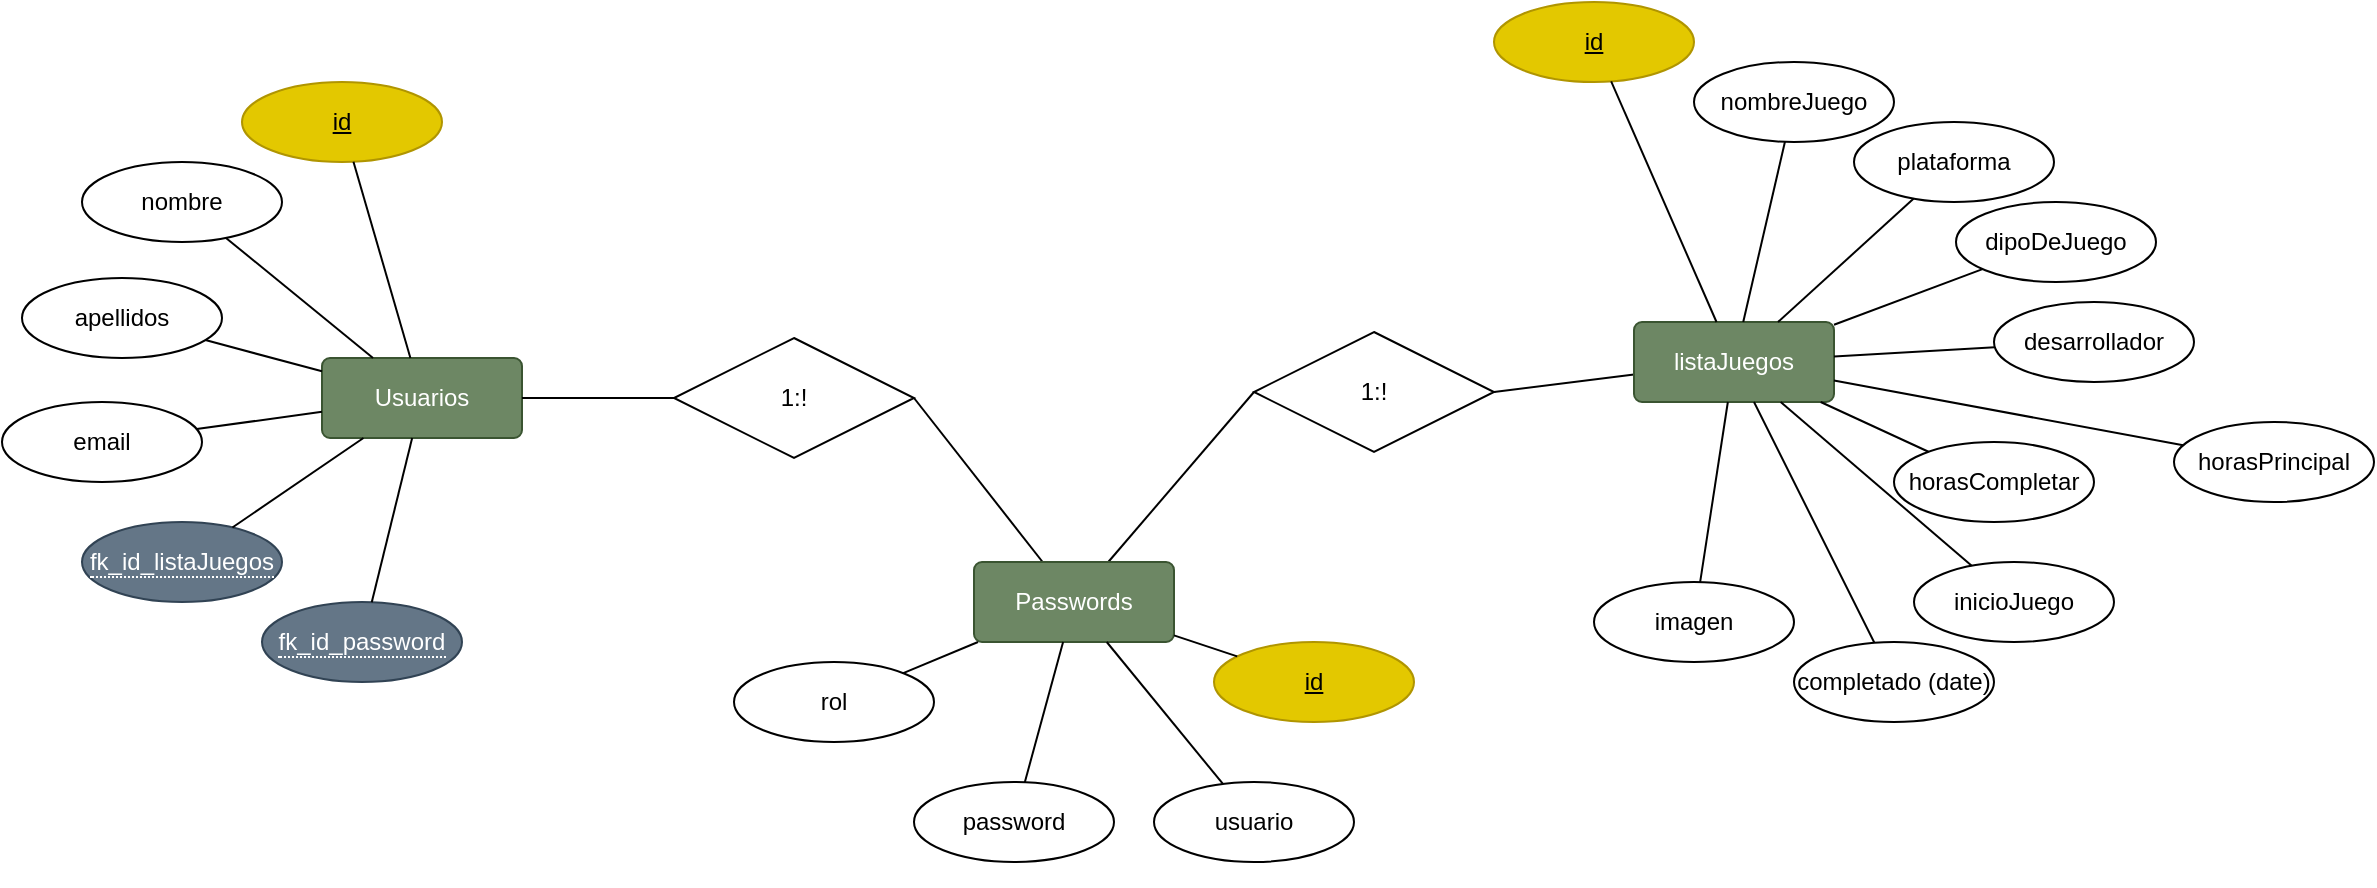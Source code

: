 <mxfile version="28.2.5">
  <diagram name="Página-1" id="Dciv3IepEZvfqPG_Sxa0">
    <mxGraphModel dx="1698" dy="1007" grid="1" gridSize="10" guides="1" tooltips="1" connect="1" arrows="1" fold="1" page="1" pageScale="1" pageWidth="827" pageHeight="1169" math="0" shadow="0">
      <root>
        <mxCell id="0" />
        <mxCell id="1" parent="0" />
        <mxCell id="IGqejSheXtMJeTFgpxfy-73" style="edgeStyle=none;shape=connector;rounded=0;orthogonalLoop=1;jettySize=auto;html=1;strokeColor=default;align=center;verticalAlign=middle;fontFamily=Helvetica;fontSize=11;fontColor=default;labelBackgroundColor=default;endArrow=none;endFill=0;exitX=1;exitY=0.5;exitDx=0;exitDy=0;" edge="1" parent="1" source="IGqejSheXtMJeTFgpxfy-80" target="IGqejSheXtMJeTFgpxfy-36">
          <mxGeometry relative="1" as="geometry">
            <mxPoint x="737.962" y="430" as="sourcePoint" />
          </mxGeometry>
        </mxCell>
        <mxCell id="IGqejSheXtMJeTFgpxfy-74" style="edgeStyle=none;shape=connector;rounded=0;orthogonalLoop=1;jettySize=auto;html=1;strokeColor=default;align=center;verticalAlign=middle;fontFamily=Helvetica;fontSize=11;fontColor=default;labelBackgroundColor=default;endArrow=none;endFill=0;exitX=0;exitY=0.5;exitDx=0;exitDy=0;" edge="1" parent="1" source="_pLjrRpmnwy1iiRRZk7Y-30" target="IGqejSheXtMJeTFgpxfy-36">
          <mxGeometry relative="1" as="geometry">
            <mxPoint x="916" y="500" as="sourcePoint" />
          </mxGeometry>
        </mxCell>
        <mxCell id="IGqejSheXtMJeTFgpxfy-75" style="edgeStyle=none;shape=connector;rounded=0;orthogonalLoop=1;jettySize=auto;html=1;strokeColor=default;align=center;verticalAlign=middle;fontFamily=Helvetica;fontSize=11;fontColor=default;labelBackgroundColor=default;endArrow=none;endFill=0;exitX=1;exitY=0.5;exitDx=0;exitDy=0;" edge="1" parent="1" source="_pLjrRpmnwy1iiRRZk7Y-30" target="IGqejSheXtMJeTFgpxfy-55">
          <mxGeometry relative="1" as="geometry">
            <mxPoint x="1036" y="460" as="sourcePoint" />
          </mxGeometry>
        </mxCell>
        <mxCell id="_pLjrRpmnwy1iiRRZk7Y-30" value="1:!" style="shape=rhombus;perimeter=rhombusPerimeter;whiteSpace=wrap;html=1;align=center;rotation=0;" parent="1" vertex="1">
          <mxGeometry x="856" y="395" width="120" height="60" as="geometry" />
        </mxCell>
        <mxCell id="IGqejSheXtMJeTFgpxfy-69" value="" style="group" vertex="1" connectable="0" parent="1">
          <mxGeometry x="996" y="230" width="420" height="360" as="geometry" />
        </mxCell>
        <mxCell id="IGqejSheXtMJeTFgpxfy-45" value="nombreJuego" style="ellipse;whiteSpace=wrap;html=1;align=center;" vertex="1" parent="IGqejSheXtMJeTFgpxfy-69">
          <mxGeometry x="80" y="30" width="100" height="40" as="geometry" />
        </mxCell>
        <mxCell id="IGqejSheXtMJeTFgpxfy-46" value="id" style="ellipse;whiteSpace=wrap;html=1;align=center;fontStyle=4;fillColor=#e3c800;fontColor=#000000;strokeColor=light-dark(#B09500, #fbde3c);" vertex="1" parent="IGqejSheXtMJeTFgpxfy-69">
          <mxGeometry x="-20" width="100" height="40" as="geometry" />
        </mxCell>
        <mxCell id="IGqejSheXtMJeTFgpxfy-47" value="plataforma" style="ellipse;whiteSpace=wrap;html=1;align=center;" vertex="1" parent="IGqejSheXtMJeTFgpxfy-69">
          <mxGeometry x="160" y="60" width="100" height="40" as="geometry" />
        </mxCell>
        <mxCell id="IGqejSheXtMJeTFgpxfy-48" value="dipoDeJuego" style="ellipse;whiteSpace=wrap;html=1;align=center;" vertex="1" parent="IGqejSheXtMJeTFgpxfy-69">
          <mxGeometry x="211" y="100" width="100" height="40" as="geometry" />
        </mxCell>
        <mxCell id="IGqejSheXtMJeTFgpxfy-49" value="desarrollador" style="ellipse;whiteSpace=wrap;html=1;align=center;" vertex="1" parent="IGqejSheXtMJeTFgpxfy-69">
          <mxGeometry x="230" y="150" width="100" height="40" as="geometry" />
        </mxCell>
        <mxCell id="IGqejSheXtMJeTFgpxfy-50" value="horasCompletar" style="ellipse;whiteSpace=wrap;html=1;align=center;" vertex="1" parent="IGqejSheXtMJeTFgpxfy-69">
          <mxGeometry x="180" y="220" width="100" height="40" as="geometry" />
        </mxCell>
        <mxCell id="IGqejSheXtMJeTFgpxfy-51" value="inicioJuego" style="ellipse;whiteSpace=wrap;html=1;align=center;" vertex="1" parent="IGqejSheXtMJeTFgpxfy-69">
          <mxGeometry x="190" y="280" width="100" height="40" as="geometry" />
        </mxCell>
        <mxCell id="IGqejSheXtMJeTFgpxfy-52" value="horasPrincipal" style="ellipse;whiteSpace=wrap;html=1;align=center;" vertex="1" parent="IGqejSheXtMJeTFgpxfy-69">
          <mxGeometry x="320" y="210" width="100" height="40" as="geometry" />
        </mxCell>
        <mxCell id="IGqejSheXtMJeTFgpxfy-53" value="completado (date)" style="ellipse;whiteSpace=wrap;html=1;align=center;" vertex="1" parent="IGqejSheXtMJeTFgpxfy-69">
          <mxGeometry x="130" y="320" width="100" height="40" as="geometry" />
        </mxCell>
        <mxCell id="IGqejSheXtMJeTFgpxfy-54" value="imagen" style="ellipse;whiteSpace=wrap;html=1;align=center;" vertex="1" parent="IGqejSheXtMJeTFgpxfy-69">
          <mxGeometry x="30" y="290" width="100" height="40" as="geometry" />
        </mxCell>
        <mxCell id="IGqejSheXtMJeTFgpxfy-55" value="listaJuegos" style="rounded=1;arcSize=10;whiteSpace=wrap;html=1;align=center;fillColor=#6d8764;fontColor=#ffffff;strokeColor=#3A5431;" vertex="1" parent="IGqejSheXtMJeTFgpxfy-69">
          <mxGeometry x="50" y="160" width="100" height="40" as="geometry" />
        </mxCell>
        <mxCell id="IGqejSheXtMJeTFgpxfy-56" value="" style="edgeStyle=none;orthogonalLoop=1;jettySize=auto;html=1;rounded=0;strokeColor=default;align=center;verticalAlign=middle;fontFamily=Helvetica;fontSize=11;fontColor=default;labelBackgroundColor=default;endArrow=none;endFill=0;" edge="1" parent="IGqejSheXtMJeTFgpxfy-69" source="IGqejSheXtMJeTFgpxfy-46" target="IGqejSheXtMJeTFgpxfy-55">
          <mxGeometry width="80" relative="1" as="geometry">
            <mxPoint x="40" y="10" as="sourcePoint" />
            <mxPoint x="120" y="10" as="targetPoint" />
            <Array as="points" />
          </mxGeometry>
        </mxCell>
        <mxCell id="IGqejSheXtMJeTFgpxfy-57" value="" style="edgeStyle=none;orthogonalLoop=1;jettySize=auto;html=1;rounded=0;strokeColor=default;align=center;verticalAlign=middle;fontFamily=Helvetica;fontSize=11;fontColor=default;labelBackgroundColor=default;endArrow=none;endFill=0;" edge="1" parent="IGqejSheXtMJeTFgpxfy-69" source="IGqejSheXtMJeTFgpxfy-45" target="IGqejSheXtMJeTFgpxfy-55">
          <mxGeometry width="80" relative="1" as="geometry">
            <mxPoint x="260" y="-10" as="sourcePoint" />
            <mxPoint x="340" y="-10" as="targetPoint" />
            <Array as="points" />
          </mxGeometry>
        </mxCell>
        <mxCell id="IGqejSheXtMJeTFgpxfy-58" value="" style="edgeStyle=none;orthogonalLoop=1;jettySize=auto;html=1;rounded=0;strokeColor=default;align=center;verticalAlign=middle;fontFamily=Helvetica;fontSize=11;fontColor=default;labelBackgroundColor=default;endArrow=none;endFill=0;" edge="1" parent="IGqejSheXtMJeTFgpxfy-69" source="IGqejSheXtMJeTFgpxfy-47" target="IGqejSheXtMJeTFgpxfy-55">
          <mxGeometry width="80" relative="1" as="geometry">
            <mxPoint x="220" y="90" as="sourcePoint" />
            <mxPoint x="290" y="80" as="targetPoint" />
            <Array as="points" />
          </mxGeometry>
        </mxCell>
        <mxCell id="IGqejSheXtMJeTFgpxfy-59" value="" style="edgeStyle=none;orthogonalLoop=1;jettySize=auto;html=1;rounded=0;strokeColor=default;align=center;verticalAlign=middle;fontFamily=Helvetica;fontSize=11;fontColor=default;labelBackgroundColor=default;endArrow=none;endFill=0;" edge="1" parent="IGqejSheXtMJeTFgpxfy-69" source="IGqejSheXtMJeTFgpxfy-48" target="IGqejSheXtMJeTFgpxfy-55">
          <mxGeometry width="80" relative="1" as="geometry">
            <mxPoint x="370" y="80" as="sourcePoint" />
            <mxPoint x="450" y="80" as="targetPoint" />
            <Array as="points" />
          </mxGeometry>
        </mxCell>
        <mxCell id="IGqejSheXtMJeTFgpxfy-60" value="" style="edgeStyle=none;orthogonalLoop=1;jettySize=auto;html=1;rounded=0;strokeColor=default;align=center;verticalAlign=middle;fontFamily=Helvetica;fontSize=11;fontColor=default;labelBackgroundColor=default;endArrow=none;endFill=0;" edge="1" parent="IGqejSheXtMJeTFgpxfy-69" source="IGqejSheXtMJeTFgpxfy-49" target="IGqejSheXtMJeTFgpxfy-55">
          <mxGeometry width="80" relative="1" as="geometry">
            <mxPoint x="400" y="80" as="sourcePoint" />
            <mxPoint x="480" y="80" as="targetPoint" />
            <Array as="points" />
          </mxGeometry>
        </mxCell>
        <mxCell id="IGqejSheXtMJeTFgpxfy-61" value="" style="edgeStyle=none;orthogonalLoop=1;jettySize=auto;html=1;rounded=0;strokeColor=default;align=center;verticalAlign=middle;fontFamily=Helvetica;fontSize=11;fontColor=default;labelBackgroundColor=default;endArrow=none;endFill=0;" edge="1" parent="IGqejSheXtMJeTFgpxfy-69" source="IGqejSheXtMJeTFgpxfy-52" target="IGqejSheXtMJeTFgpxfy-55">
          <mxGeometry width="80" relative="1" as="geometry">
            <mxPoint x="410" y="100" as="sourcePoint" />
            <mxPoint x="490" y="100" as="targetPoint" />
            <Array as="points" />
          </mxGeometry>
        </mxCell>
        <mxCell id="IGqejSheXtMJeTFgpxfy-64" value="" style="edgeStyle=none;orthogonalLoop=1;jettySize=auto;html=1;rounded=0;strokeColor=default;align=center;verticalAlign=middle;fontFamily=Helvetica;fontSize=11;fontColor=default;labelBackgroundColor=default;endArrow=none;endFill=0;" edge="1" parent="IGqejSheXtMJeTFgpxfy-69" source="IGqejSheXtMJeTFgpxfy-55" target="IGqejSheXtMJeTFgpxfy-50">
          <mxGeometry width="80" relative="1" as="geometry">
            <mxPoint x="110" y="250" as="sourcePoint" />
            <mxPoint x="190" y="250" as="targetPoint" />
            <Array as="points" />
          </mxGeometry>
        </mxCell>
        <mxCell id="IGqejSheXtMJeTFgpxfy-65" value="" style="edgeStyle=none;orthogonalLoop=1;jettySize=auto;html=1;rounded=0;strokeColor=default;align=center;verticalAlign=middle;fontFamily=Helvetica;fontSize=11;fontColor=default;labelBackgroundColor=default;endArrow=none;endFill=0;" edge="1" parent="IGqejSheXtMJeTFgpxfy-69" source="IGqejSheXtMJeTFgpxfy-55" target="IGqejSheXtMJeTFgpxfy-51">
          <mxGeometry width="80" relative="1" as="geometry">
            <mxPoint x="130" y="250" as="sourcePoint" />
            <mxPoint x="210" y="250" as="targetPoint" />
            <Array as="points" />
          </mxGeometry>
        </mxCell>
        <mxCell id="IGqejSheXtMJeTFgpxfy-66" value="" style="edgeStyle=none;orthogonalLoop=1;jettySize=auto;html=1;rounded=0;strokeColor=default;align=center;verticalAlign=middle;fontFamily=Helvetica;fontSize=11;fontColor=default;labelBackgroundColor=default;endArrow=none;endFill=0;" edge="1" parent="IGqejSheXtMJeTFgpxfy-69" source="IGqejSheXtMJeTFgpxfy-53" target="IGqejSheXtMJeTFgpxfy-55">
          <mxGeometry width="80" relative="1" as="geometry">
            <mxPoint x="400" y="300" as="sourcePoint" />
            <mxPoint x="480" y="300" as="targetPoint" />
            <Array as="points" />
          </mxGeometry>
        </mxCell>
        <mxCell id="IGqejSheXtMJeTFgpxfy-68" value="" style="edgeStyle=none;orthogonalLoop=1;jettySize=auto;html=1;rounded=0;strokeColor=default;align=center;verticalAlign=middle;fontFamily=Helvetica;fontSize=11;fontColor=default;labelBackgroundColor=default;endArrow=none;endFill=0;" edge="1" parent="IGqejSheXtMJeTFgpxfy-69" source="IGqejSheXtMJeTFgpxfy-55" target="IGqejSheXtMJeTFgpxfy-54">
          <mxGeometry width="80" relative="1" as="geometry">
            <mxPoint x="30" y="230" as="sourcePoint" />
            <mxPoint x="110" y="230" as="targetPoint" />
            <Array as="points" />
          </mxGeometry>
        </mxCell>
        <mxCell id="IGqejSheXtMJeTFgpxfy-70" value="g" style="group" vertex="1" connectable="0" parent="1">
          <mxGeometry x="230" y="270" width="260" height="300" as="geometry" />
        </mxCell>
        <mxCell id="IGqejSheXtMJeTFgpxfy-1" value="Usuarios" style="rounded=1;arcSize=10;whiteSpace=wrap;html=1;align=center;fillColor=#6d8764;fontColor=#ffffff;strokeColor=#3A5431;" vertex="1" parent="IGqejSheXtMJeTFgpxfy-70">
          <mxGeometry x="160" y="138" width="100" height="40" as="geometry" />
        </mxCell>
        <mxCell id="IGqejSheXtMJeTFgpxfy-13" value="nombre" style="ellipse;whiteSpace=wrap;html=1;align=center;" vertex="1" parent="IGqejSheXtMJeTFgpxfy-70">
          <mxGeometry x="40" y="40" width="100" height="40" as="geometry" />
        </mxCell>
        <mxCell id="IGqejSheXtMJeTFgpxfy-14" value="id" style="ellipse;whiteSpace=wrap;html=1;align=center;fontStyle=4;fillColor=#e3c800;fontColor=#000000;strokeColor=light-dark(#B09500, #fbde3c);" vertex="1" parent="IGqejSheXtMJeTFgpxfy-70">
          <mxGeometry x="120" width="100" height="40" as="geometry" />
        </mxCell>
        <mxCell id="IGqejSheXtMJeTFgpxfy-15" value="apellidos" style="ellipse;whiteSpace=wrap;html=1;align=center;" vertex="1" parent="IGqejSheXtMJeTFgpxfy-70">
          <mxGeometry x="10" y="98" width="100" height="40" as="geometry" />
        </mxCell>
        <mxCell id="IGqejSheXtMJeTFgpxfy-16" value="email" style="ellipse;whiteSpace=wrap;html=1;align=center;" vertex="1" parent="IGqejSheXtMJeTFgpxfy-70">
          <mxGeometry y="160" width="100" height="40" as="geometry" />
        </mxCell>
        <mxCell id="IGqejSheXtMJeTFgpxfy-17" value="&lt;span style=&quot;border-bottom: 1px dotted&quot;&gt;fk_id_password&lt;/span&gt;" style="ellipse;whiteSpace=wrap;html=1;align=center;fillColor=#647687;fontColor=#ffffff;strokeColor=#314354;" vertex="1" parent="IGqejSheXtMJeTFgpxfy-70">
          <mxGeometry x="130" y="260" width="100" height="40" as="geometry" />
        </mxCell>
        <mxCell id="IGqejSheXtMJeTFgpxfy-18" value="&lt;span style=&quot;border-bottom: 1px dotted&quot;&gt;fk_id_listaJuegos&lt;/span&gt;" style="ellipse;whiteSpace=wrap;html=1;align=center;fillColor=#647687;fontColor=#ffffff;strokeColor=#314354;" vertex="1" parent="IGqejSheXtMJeTFgpxfy-70">
          <mxGeometry x="40" y="220" width="100" height="40" as="geometry" />
        </mxCell>
        <mxCell id="IGqejSheXtMJeTFgpxfy-30" value="" style="edgeStyle=none;orthogonalLoop=1;jettySize=auto;html=1;rounded=0;strokeColor=default;align=center;verticalAlign=middle;fontFamily=Helvetica;fontSize=11;fontColor=default;labelBackgroundColor=default;endArrow=none;endFill=0;" edge="1" parent="IGqejSheXtMJeTFgpxfy-70" source="IGqejSheXtMJeTFgpxfy-14" target="IGqejSheXtMJeTFgpxfy-1">
          <mxGeometry width="80" relative="1" as="geometry">
            <mxPoint x="240" y="80" as="sourcePoint" />
            <mxPoint x="320" y="80" as="targetPoint" />
            <Array as="points" />
          </mxGeometry>
        </mxCell>
        <mxCell id="IGqejSheXtMJeTFgpxfy-31" value="" style="edgeStyle=none;orthogonalLoop=1;jettySize=auto;html=1;rounded=0;strokeColor=default;align=center;verticalAlign=middle;fontFamily=Helvetica;fontSize=11;fontColor=default;labelBackgroundColor=default;endArrow=none;endFill=0;" edge="1" parent="IGqejSheXtMJeTFgpxfy-70" source="IGqejSheXtMJeTFgpxfy-13" target="IGqejSheXtMJeTFgpxfy-1">
          <mxGeometry width="80" relative="1" as="geometry">
            <mxPoint x="240" y="120" as="sourcePoint" />
            <mxPoint x="320" y="120" as="targetPoint" />
            <Array as="points" />
          </mxGeometry>
        </mxCell>
        <mxCell id="IGqejSheXtMJeTFgpxfy-32" value="" style="edgeStyle=none;orthogonalLoop=1;jettySize=auto;html=1;rounded=0;strokeColor=default;align=center;verticalAlign=middle;fontFamily=Helvetica;fontSize=11;fontColor=default;labelBackgroundColor=default;endArrow=none;endFill=0;" edge="1" parent="IGqejSheXtMJeTFgpxfy-70" source="IGqejSheXtMJeTFgpxfy-15" target="IGqejSheXtMJeTFgpxfy-1">
          <mxGeometry width="80" relative="1" as="geometry">
            <mxPoint x="290" y="140" as="sourcePoint" />
            <mxPoint x="370" y="140" as="targetPoint" />
            <Array as="points" />
          </mxGeometry>
        </mxCell>
        <mxCell id="IGqejSheXtMJeTFgpxfy-33" value="" style="edgeStyle=none;orthogonalLoop=1;jettySize=auto;html=1;rounded=0;strokeColor=default;align=center;verticalAlign=middle;fontFamily=Helvetica;fontSize=11;fontColor=default;labelBackgroundColor=default;endArrow=none;endFill=0;" edge="1" parent="IGqejSheXtMJeTFgpxfy-70" source="IGqejSheXtMJeTFgpxfy-17" target="IGqejSheXtMJeTFgpxfy-1">
          <mxGeometry width="80" relative="1" as="geometry">
            <mxPoint x="240" y="210" as="sourcePoint" />
            <mxPoint x="223" y="175" as="targetPoint" />
            <Array as="points" />
          </mxGeometry>
        </mxCell>
        <mxCell id="IGqejSheXtMJeTFgpxfy-34" value="" style="edgeStyle=none;orthogonalLoop=1;jettySize=auto;html=1;rounded=0;strokeColor=default;align=center;verticalAlign=middle;fontFamily=Helvetica;fontSize=11;fontColor=default;labelBackgroundColor=default;endArrow=none;endFill=0;" edge="1" parent="IGqejSheXtMJeTFgpxfy-70" source="IGqejSheXtMJeTFgpxfy-18" target="IGqejSheXtMJeTFgpxfy-1">
          <mxGeometry width="80" relative="1" as="geometry">
            <mxPoint x="260" y="210" as="sourcePoint" />
            <mxPoint x="340" y="210" as="targetPoint" />
            <Array as="points" />
          </mxGeometry>
        </mxCell>
        <mxCell id="IGqejSheXtMJeTFgpxfy-35" value="" style="edgeStyle=none;orthogonalLoop=1;jettySize=auto;html=1;rounded=0;strokeColor=default;align=center;verticalAlign=middle;fontFamily=Helvetica;fontSize=11;fontColor=default;labelBackgroundColor=default;endArrow=none;endFill=0;" edge="1" parent="IGqejSheXtMJeTFgpxfy-70" source="IGqejSheXtMJeTFgpxfy-16" target="IGqejSheXtMJeTFgpxfy-1">
          <mxGeometry width="80" relative="1" as="geometry">
            <mxPoint x="260" y="210" as="sourcePoint" />
            <mxPoint x="340" y="210" as="targetPoint" />
            <Array as="points" />
          </mxGeometry>
        </mxCell>
        <mxCell id="IGqejSheXtMJeTFgpxfy-71" value="" style="group" vertex="1" connectable="0" parent="1">
          <mxGeometry x="626" y="510" width="330" height="162" as="geometry" />
        </mxCell>
        <mxCell id="IGqejSheXtMJeTFgpxfy-36" value="Passwords" style="rounded=1;arcSize=10;whiteSpace=wrap;html=1;align=center;fillColor=#6d8764;fontColor=#ffffff;strokeColor=#3A5431;" vertex="1" parent="IGqejSheXtMJeTFgpxfy-71">
          <mxGeometry x="90" width="100" height="40" as="geometry" />
        </mxCell>
        <mxCell id="IGqejSheXtMJeTFgpxfy-37" value="id" style="ellipse;whiteSpace=wrap;html=1;align=center;fontStyle=4;fillColor=#e3c800;fontColor=#000000;strokeColor=light-dark(#B09500, #fbde3c);" vertex="1" parent="IGqejSheXtMJeTFgpxfy-71">
          <mxGeometry x="210" y="40" width="100" height="40" as="geometry" />
        </mxCell>
        <mxCell id="IGqejSheXtMJeTFgpxfy-38" value="usuario" style="ellipse;whiteSpace=wrap;html=1;align=center;" vertex="1" parent="IGqejSheXtMJeTFgpxfy-71">
          <mxGeometry x="180" y="110" width="100" height="40" as="geometry" />
        </mxCell>
        <mxCell id="IGqejSheXtMJeTFgpxfy-39" value="password" style="ellipse;whiteSpace=wrap;html=1;align=center;" vertex="1" parent="IGqejSheXtMJeTFgpxfy-71">
          <mxGeometry x="60" y="110" width="100" height="40" as="geometry" />
        </mxCell>
        <mxCell id="IGqejSheXtMJeTFgpxfy-40" value="rol" style="ellipse;whiteSpace=wrap;html=1;align=center;" vertex="1" parent="IGqejSheXtMJeTFgpxfy-71">
          <mxGeometry x="-30" y="50" width="100" height="40" as="geometry" />
        </mxCell>
        <mxCell id="IGqejSheXtMJeTFgpxfy-41" value="" style="edgeStyle=none;orthogonalLoop=1;jettySize=auto;html=1;rounded=0;strokeColor=default;align=center;verticalAlign=middle;fontFamily=Helvetica;fontSize=11;fontColor=default;labelBackgroundColor=default;endArrow=none;endFill=0;" edge="1" parent="IGqejSheXtMJeTFgpxfy-71" source="IGqejSheXtMJeTFgpxfy-36" target="IGqejSheXtMJeTFgpxfy-37">
          <mxGeometry width="80" relative="1" as="geometry">
            <mxPoint x="260" y="-128" as="sourcePoint" />
            <mxPoint x="340" y="-128" as="targetPoint" />
            <Array as="points" />
          </mxGeometry>
        </mxCell>
        <mxCell id="IGqejSheXtMJeTFgpxfy-42" value="" style="edgeStyle=none;orthogonalLoop=1;jettySize=auto;html=1;rounded=0;strokeColor=default;align=center;verticalAlign=middle;fontFamily=Helvetica;fontSize=11;fontColor=default;labelBackgroundColor=default;endArrow=none;endFill=0;" edge="1" parent="IGqejSheXtMJeTFgpxfy-71" source="IGqejSheXtMJeTFgpxfy-38" target="IGqejSheXtMJeTFgpxfy-36">
          <mxGeometry width="80" relative="1" as="geometry">
            <mxPoint x="330" y="-108" as="sourcePoint" />
            <mxPoint x="410" y="-108" as="targetPoint" />
            <Array as="points" />
          </mxGeometry>
        </mxCell>
        <mxCell id="IGqejSheXtMJeTFgpxfy-43" value="" style="edgeStyle=none;orthogonalLoop=1;jettySize=auto;html=1;rounded=0;strokeColor=default;align=center;verticalAlign=middle;fontFamily=Helvetica;fontSize=11;fontColor=default;labelBackgroundColor=default;endArrow=none;endFill=0;" edge="1" parent="IGqejSheXtMJeTFgpxfy-71" source="IGqejSheXtMJeTFgpxfy-39" target="IGqejSheXtMJeTFgpxfy-36">
          <mxGeometry width="80" relative="1" as="geometry">
            <mxPoint x="400" y="-68" as="sourcePoint" />
            <mxPoint x="480" y="-68" as="targetPoint" />
            <Array as="points" />
          </mxGeometry>
        </mxCell>
        <mxCell id="IGqejSheXtMJeTFgpxfy-44" value="" style="edgeStyle=none;orthogonalLoop=1;jettySize=auto;html=1;rounded=0;strokeColor=default;align=center;verticalAlign=middle;fontFamily=Helvetica;fontSize=11;fontColor=default;labelBackgroundColor=default;endArrow=none;endFill=0;" edge="1" parent="IGqejSheXtMJeTFgpxfy-71" source="IGqejSheXtMJeTFgpxfy-40" target="IGqejSheXtMJeTFgpxfy-36">
          <mxGeometry width="80" relative="1" as="geometry">
            <mxPoint x="340" y="-78" as="sourcePoint" />
            <mxPoint x="420" y="-78" as="targetPoint" />
            <Array as="points" />
          </mxGeometry>
        </mxCell>
        <mxCell id="IGqejSheXtMJeTFgpxfy-72" style="edgeStyle=none;shape=connector;rounded=0;orthogonalLoop=1;jettySize=auto;html=1;strokeColor=default;align=center;verticalAlign=middle;fontFamily=Helvetica;fontSize=11;fontColor=default;labelBackgroundColor=default;endArrow=none;endFill=0;entryX=0;entryY=0.5;entryDx=0;entryDy=0;" edge="1" parent="1" source="IGqejSheXtMJeTFgpxfy-1" target="IGqejSheXtMJeTFgpxfy-80">
          <mxGeometry relative="1" as="geometry">
            <mxPoint x="634.038" y="370" as="targetPoint" />
          </mxGeometry>
        </mxCell>
        <mxCell id="IGqejSheXtMJeTFgpxfy-80" value="1:!" style="shape=rhombus;perimeter=rhombusPerimeter;whiteSpace=wrap;html=1;align=center;rotation=0;" vertex="1" parent="1">
          <mxGeometry x="566" y="398" width="120" height="60" as="geometry" />
        </mxCell>
      </root>
    </mxGraphModel>
  </diagram>
</mxfile>
